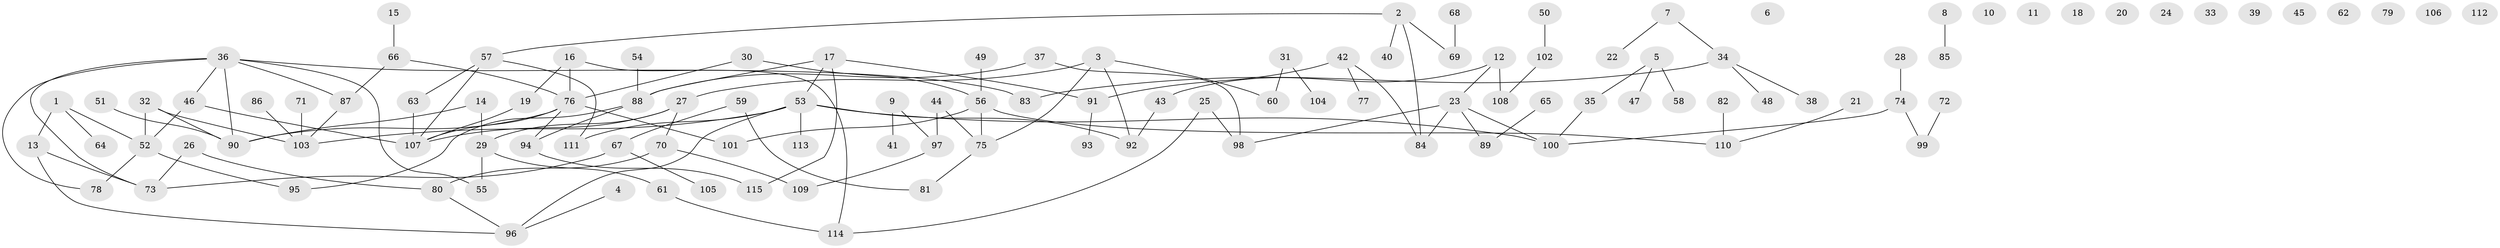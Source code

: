 // coarse degree distribution, {4: 0.17543859649122806, 6: 0.08771929824561403, 3: 0.15789473684210525, 5: 0.07017543859649122, 1: 0.22807017543859648, 2: 0.2807017543859649}
// Generated by graph-tools (version 1.1) at 2025/48/03/04/25 22:48:19]
// undirected, 115 vertices, 128 edges
graph export_dot {
  node [color=gray90,style=filled];
  1;
  2;
  3;
  4;
  5;
  6;
  7;
  8;
  9;
  10;
  11;
  12;
  13;
  14;
  15;
  16;
  17;
  18;
  19;
  20;
  21;
  22;
  23;
  24;
  25;
  26;
  27;
  28;
  29;
  30;
  31;
  32;
  33;
  34;
  35;
  36;
  37;
  38;
  39;
  40;
  41;
  42;
  43;
  44;
  45;
  46;
  47;
  48;
  49;
  50;
  51;
  52;
  53;
  54;
  55;
  56;
  57;
  58;
  59;
  60;
  61;
  62;
  63;
  64;
  65;
  66;
  67;
  68;
  69;
  70;
  71;
  72;
  73;
  74;
  75;
  76;
  77;
  78;
  79;
  80;
  81;
  82;
  83;
  84;
  85;
  86;
  87;
  88;
  89;
  90;
  91;
  92;
  93;
  94;
  95;
  96;
  97;
  98;
  99;
  100;
  101;
  102;
  103;
  104;
  105;
  106;
  107;
  108;
  109;
  110;
  111;
  112;
  113;
  114;
  115;
  1 -- 13;
  1 -- 52;
  1 -- 64;
  2 -- 40;
  2 -- 57;
  2 -- 69;
  2 -- 84;
  3 -- 27;
  3 -- 60;
  3 -- 75;
  3 -- 92;
  4 -- 96;
  5 -- 35;
  5 -- 47;
  5 -- 58;
  7 -- 22;
  7 -- 34;
  8 -- 85;
  9 -- 41;
  9 -- 97;
  12 -- 23;
  12 -- 43;
  12 -- 108;
  13 -- 73;
  13 -- 96;
  14 -- 29;
  14 -- 90;
  15 -- 66;
  16 -- 19;
  16 -- 76;
  16 -- 114;
  17 -- 53;
  17 -- 88;
  17 -- 91;
  17 -- 115;
  19 -- 107;
  21 -- 110;
  23 -- 84;
  23 -- 89;
  23 -- 98;
  23 -- 100;
  25 -- 98;
  25 -- 114;
  26 -- 73;
  26 -- 80;
  27 -- 29;
  27 -- 70;
  27 -- 107;
  28 -- 74;
  29 -- 55;
  29 -- 61;
  30 -- 56;
  30 -- 76;
  31 -- 60;
  31 -- 104;
  32 -- 52;
  32 -- 90;
  32 -- 103;
  34 -- 38;
  34 -- 48;
  34 -- 83;
  35 -- 100;
  36 -- 46;
  36 -- 55;
  36 -- 73;
  36 -- 78;
  36 -- 83;
  36 -- 87;
  36 -- 90;
  37 -- 88;
  37 -- 98;
  42 -- 77;
  42 -- 84;
  42 -- 91;
  43 -- 92;
  44 -- 75;
  44 -- 97;
  46 -- 52;
  46 -- 107;
  49 -- 56;
  50 -- 102;
  51 -- 90;
  52 -- 78;
  52 -- 95;
  53 -- 92;
  53 -- 96;
  53 -- 100;
  53 -- 103;
  53 -- 111;
  53 -- 113;
  54 -- 88;
  56 -- 75;
  56 -- 101;
  56 -- 110;
  57 -- 63;
  57 -- 107;
  57 -- 111;
  59 -- 67;
  59 -- 81;
  61 -- 114;
  63 -- 107;
  65 -- 89;
  66 -- 76;
  66 -- 87;
  67 -- 73;
  67 -- 105;
  68 -- 69;
  70 -- 80;
  70 -- 109;
  71 -- 103;
  72 -- 99;
  74 -- 99;
  74 -- 100;
  75 -- 81;
  76 -- 90;
  76 -- 94;
  76 -- 101;
  76 -- 107;
  80 -- 96;
  82 -- 110;
  86 -- 103;
  87 -- 103;
  88 -- 94;
  88 -- 95;
  91 -- 93;
  94 -- 115;
  97 -- 109;
  102 -- 108;
}
